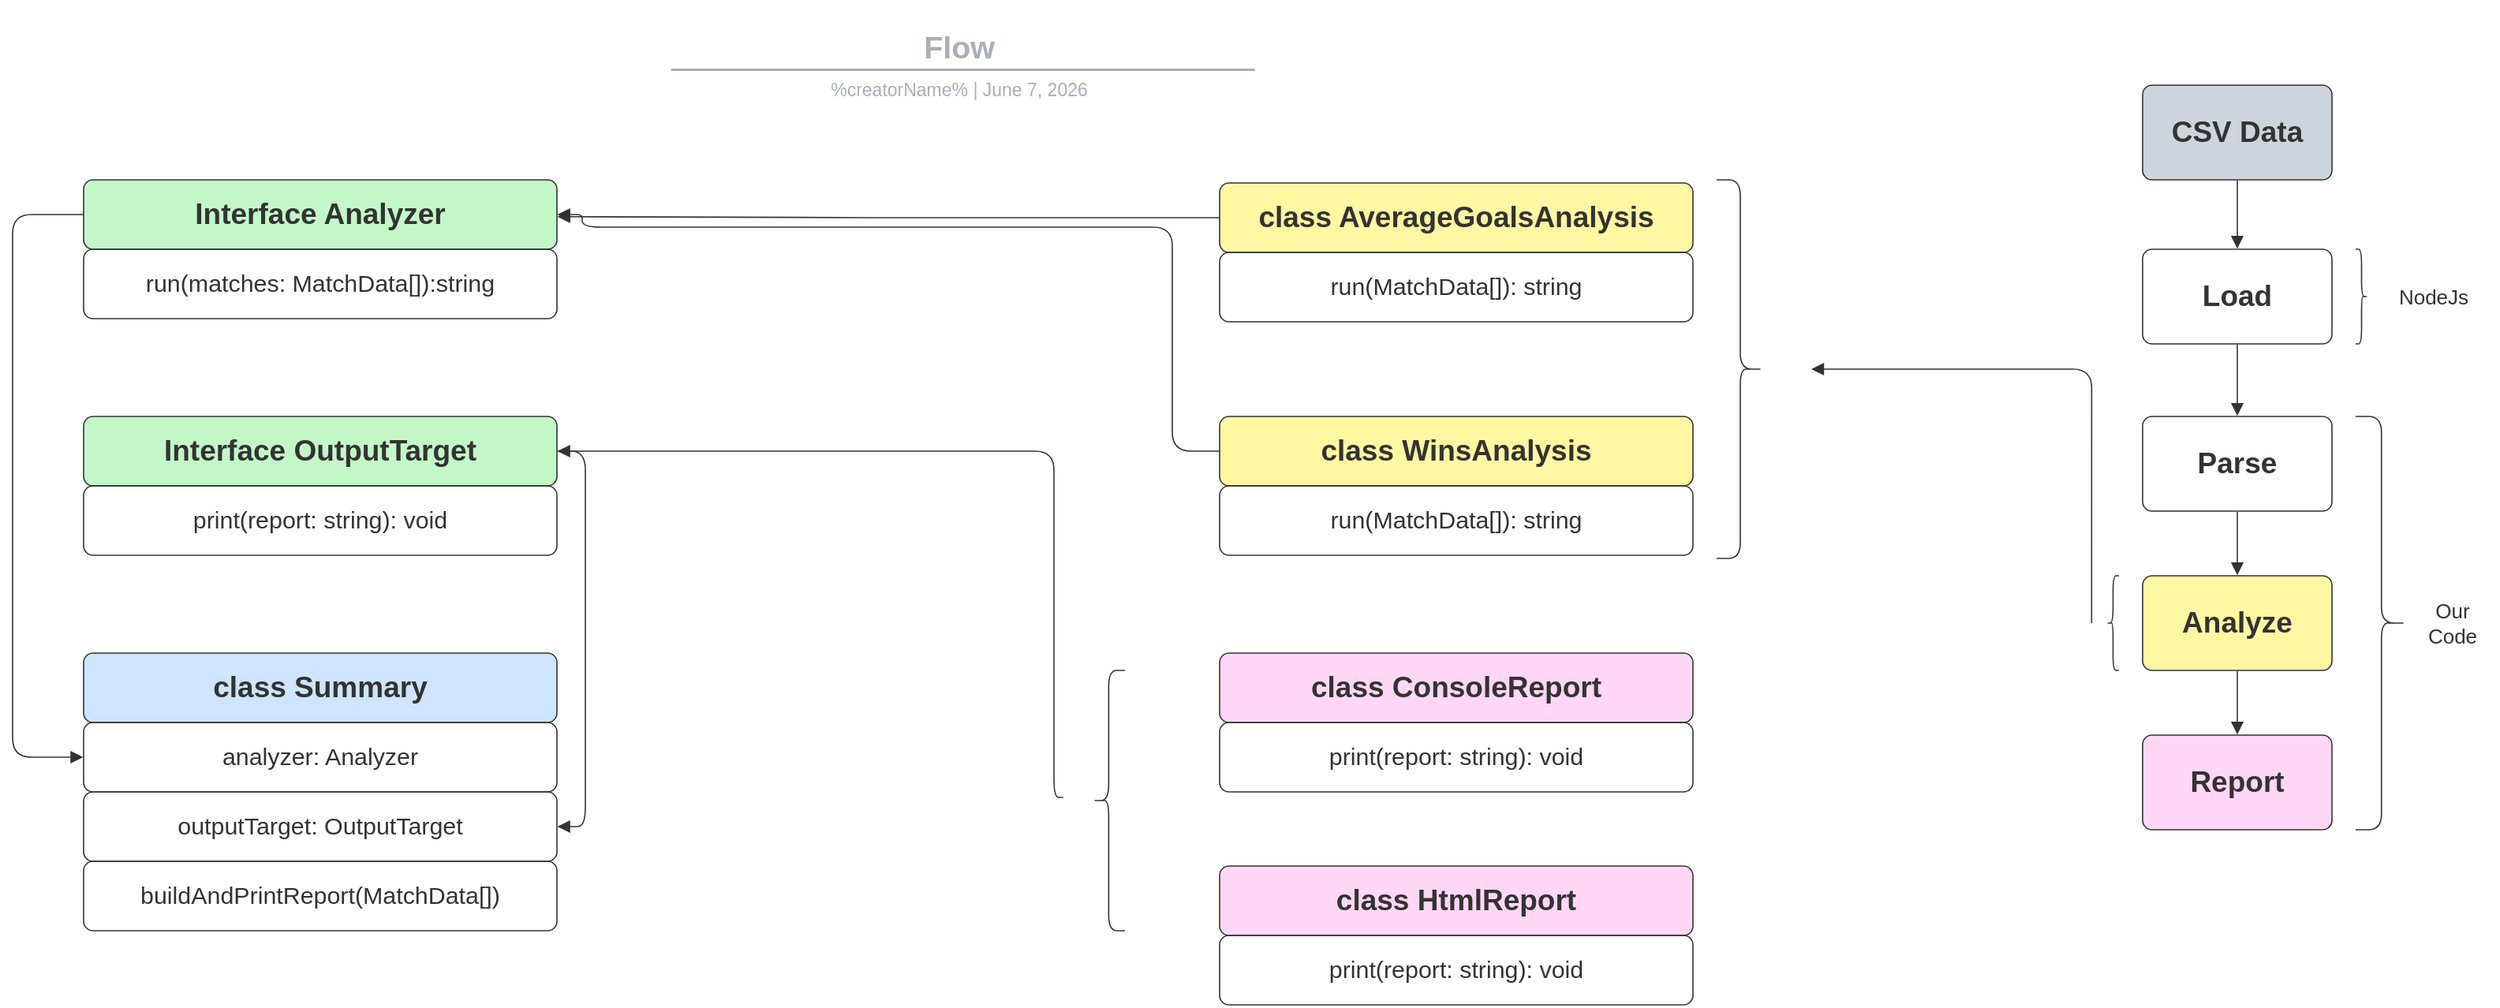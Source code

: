 <mxfile version="20.3.0" type="device"><diagram id="IsjsFwJ4SNvIDOiy58iA" name="Page-1"><mxGraphModel dx="946" dy="633" grid="1" gridSize="10" guides="1" tooltips="1" connect="1" arrows="1" fold="1" page="1" pageScale="1" pageWidth="850" pageHeight="1100" math="0" shadow="0"><root><mxCell id="0"/><mxCell id="1" parent="0"/><mxCell id="xR8NyhWTZ_dx3q4NoQDt-1" value="" style="group;dropTarget=0;pointerEvents=0;" vertex="1" parent="1"><mxGeometry x="340" y="37" width="640" height="58" as="geometry"/></mxCell><UserObject label="&lt;div style=&quot;display: flex; justify-content: center; text-align: center; align-items: baseline; font-size: 0; line-height: 1.25;margin-left: 7px;margin-right: 7px;margin-top: 2px;margin-top: -2px;&quot;&gt;&lt;span&gt;&lt;span style=&quot;font-size:19.7px;color:#a9afb8;font-weight: bold;&quot;&gt;Flow&#10;&lt;/span&gt;&lt;/span&gt;&lt;/div&gt;&lt;div style=&quot;display: flex; justify-content: center; text-align: center; align-items: baseline; font-size: 0; line-height: 1.25;margin-left: 7px;margin-right: 7px;margin-top: 2px;margin-top: -2px;&quot;&gt;&lt;span&gt;&lt;/span&gt;&lt;/div&gt;" lucidchartObjectId="o~pBI-dl2Far" id="xR8NyhWTZ_dx3q4NoQDt-2"><mxCell style="html=1;overflow=block;blockSpacing=1;whiteSpace=wrap;fontSize=13;spacing=3;strokeOpacity=0;fillOpacity=0;rounded=1;absoluteArcSize=1;arcSize=12;fillColor=#ffffff;strokeWidth=1.5;" vertex="1" parent="xR8NyhWTZ_dx3q4NoQDt-1"><mxGeometry width="640" height="57" as="geometry"/></mxCell></UserObject><UserObject label="%creatorName%  |  %date{mmmm d, yyyy}%" placeholders="1" lucidchartObjectId="o~pBZoW4vasx" id="xR8NyhWTZ_dx3q4NoQDt-3"><mxCell style="html=1;overflow=block;blockSpacing=1;whiteSpace=wrap;fontSize=11.5;fontColor=#a9afb8;align=center;spacingLeft=7;spacingRight=7;spacingTop=2;spacing=3;strokeOpacity=0;fillOpacity=0;rounded=1;absoluteArcSize=1;arcSize=12;fillColor=#ffffff;strokeWidth=1.5;" vertex="1" parent="xR8NyhWTZ_dx3q4NoQDt-1"><mxGeometry y="44" width="640" height="14" as="geometry"/></mxCell></UserObject><UserObject label="" lucidchartObjectId="o~pB9U.-gi-~" id="xR8NyhWTZ_dx3q4NoQDt-4"><mxCell style="html=1;jettySize=18;whiteSpace=wrap;fontSize=13;fontFamily=Helvetica;strokeColor=#a9afb8;strokeOpacity=100;strokeWidth=1.5;rounded=0;startArrow=none;endArrow=none;" edge="1" parent="xR8NyhWTZ_dx3q4NoQDt-1"><mxGeometry width="100" height="100" relative="1" as="geometry"><Array as="points"/><mxPoint x="137" y="43" as="sourcePoint"/><mxPoint x="507" y="43" as="targetPoint"/></mxGeometry></mxCell></UserObject><UserObject label="Interface Analyzer" lucidchartObjectId="XSC~udDAd2di" id="xR8NyhWTZ_dx3q4NoQDt-5"><mxCell style="html=1;overflow=block;blockSpacing=1;whiteSpace=wrap;fontSize=18.5;fontColor=#333333;fontStyle=1;align=center;spacing=9;strokeColor=#333333;strokeOpacity=100;fillOpacity=100;rounded=1;absoluteArcSize=1;arcSize=12;fillColor=#c3f7c8;strokeWidth=0.8;" vertex="1" parent="1"><mxGeometry x="105" y="150" width="300" height="44" as="geometry"/></mxCell></UserObject><UserObject label="run(matches: MatchData[]):string" lucidchartObjectId="ITC~9G~4jZZU" id="xR8NyhWTZ_dx3q4NoQDt-6"><mxCell style="html=1;overflow=block;blockSpacing=1;whiteSpace=wrap;fontSize=15.2;fontColor=#333333;align=center;spacing=9;strokeColor=#333333;strokeOpacity=100;fillOpacity=0;rounded=1;absoluteArcSize=1;arcSize=12;fillColor=#000000;strokeWidth=0.8;" vertex="1" parent="1"><mxGeometry x="105" y="194" width="300" height="44" as="geometry"/></mxCell></UserObject><UserObject label="Interface OutputTarget" lucidchartObjectId="CUC~dffWgwMq" id="xR8NyhWTZ_dx3q4NoQDt-7"><mxCell style="html=1;overflow=block;blockSpacing=1;whiteSpace=wrap;fontSize=18.5;fontColor=#333333;fontStyle=1;align=center;spacing=9;strokeColor=#333333;strokeOpacity=100;fillOpacity=100;rounded=1;absoluteArcSize=1;arcSize=12;fillColor=#c3f7c8;strokeWidth=0.8;" vertex="1" parent="1"><mxGeometry x="105" y="300" width="300" height="44" as="geometry"/></mxCell></UserObject><UserObject label="print(report: string): void" lucidchartObjectId="CUC~GjgY4L-z" id="xR8NyhWTZ_dx3q4NoQDt-8"><mxCell style="html=1;overflow=block;blockSpacing=1;whiteSpace=wrap;fontSize=15.2;fontColor=#333333;align=center;spacing=9;strokeColor=#333333;strokeOpacity=100;fillOpacity=0;rounded=1;absoluteArcSize=1;arcSize=12;fillColor=#000000;strokeWidth=0.8;" vertex="1" parent="1"><mxGeometry x="105" y="344" width="300" height="44" as="geometry"/></mxCell></UserObject><UserObject label="class AverageGoalsAnalysis" lucidchartObjectId="~UC~tEsCG7Dw" id="xR8NyhWTZ_dx3q4NoQDt-9"><mxCell style="html=1;overflow=block;blockSpacing=1;whiteSpace=wrap;fontSize=18.5;fontColor=#333333;fontStyle=1;align=center;spacing=9;strokeColor=#333333;strokeOpacity=100;fillOpacity=100;rounded=1;absoluteArcSize=1;arcSize=12;fillColor=#fff7a1;strokeWidth=0.8;" vertex="1" parent="1"><mxGeometry x="825" y="152" width="300" height="44" as="geometry"/></mxCell></UserObject><UserObject label="run(MatchData[]): string" lucidchartObjectId="~UC~odK4192v" id="xR8NyhWTZ_dx3q4NoQDt-10"><mxCell style="html=1;overflow=block;blockSpacing=1;whiteSpace=wrap;fontSize=15.2;fontColor=#333333;align=center;spacing=9;strokeColor=#333333;strokeOpacity=100;fillOpacity=0;rounded=1;absoluteArcSize=1;arcSize=12;fillColor=#000000;strokeWidth=0.8;" vertex="1" parent="1"><mxGeometry x="825" y="196" width="300" height="44" as="geometry"/></mxCell></UserObject><UserObject label="class WinsAnalysis" lucidchartObjectId="lWC~riHjjfsD" id="xR8NyhWTZ_dx3q4NoQDt-11"><mxCell style="html=1;overflow=block;blockSpacing=1;whiteSpace=wrap;fontSize=18.5;fontColor=#333333;fontStyle=1;align=center;spacing=9;strokeColor=#333333;strokeOpacity=100;fillOpacity=100;rounded=1;absoluteArcSize=1;arcSize=12;fillColor=#fff7a1;strokeWidth=0.8;" vertex="1" parent="1"><mxGeometry x="825" y="300" width="300" height="44" as="geometry"/></mxCell></UserObject><UserObject label="run(MatchData[]): string" lucidchartObjectId="lWC~CkeDkBgc" id="xR8NyhWTZ_dx3q4NoQDt-12"><mxCell style="html=1;overflow=block;blockSpacing=1;whiteSpace=wrap;fontSize=15.2;fontColor=#333333;align=center;spacing=9;strokeColor=#333333;strokeOpacity=100;fillOpacity=0;rounded=1;absoluteArcSize=1;arcSize=12;fillColor=#000000;strokeWidth=0.8;" vertex="1" parent="1"><mxGeometry x="825" y="344" width="300" height="44" as="geometry"/></mxCell></UserObject><UserObject label="class ConsoleReport" lucidchartObjectId="LWC~NZH0HxO-" id="xR8NyhWTZ_dx3q4NoQDt-13"><mxCell style="html=1;overflow=block;blockSpacing=1;whiteSpace=wrap;fontSize=18.5;fontColor=#333333;fontStyle=1;align=center;spacing=9;strokeColor=#333333;strokeOpacity=100;fillOpacity=100;rounded=1;absoluteArcSize=1;arcSize=12;fillColor=#ffd6f5;strokeWidth=0.8;" vertex="1" parent="1"><mxGeometry x="825" y="450" width="300" height="44" as="geometry"/></mxCell></UserObject><UserObject label="print(report: string): void" lucidchartObjectId="LWC~qQSSyrWv" id="xR8NyhWTZ_dx3q4NoQDt-14"><mxCell style="html=1;overflow=block;blockSpacing=1;whiteSpace=wrap;fontSize=15.2;fontColor=#333333;align=center;spacing=9;strokeColor=#333333;strokeOpacity=100;fillOpacity=0;rounded=1;absoluteArcSize=1;arcSize=12;fillColor=#000000;strokeWidth=0.8;" vertex="1" parent="1"><mxGeometry x="825" y="494" width="300" height="44" as="geometry"/></mxCell></UserObject><UserObject label="class HtmlReport" lucidchartObjectId="GXC~Y0-5bQAH" id="xR8NyhWTZ_dx3q4NoQDt-15"><mxCell style="html=1;overflow=block;blockSpacing=1;whiteSpace=wrap;fontSize=18.5;fontColor=#333333;fontStyle=1;align=center;spacing=9;strokeColor=#333333;strokeOpacity=100;fillOpacity=100;rounded=1;absoluteArcSize=1;arcSize=12;fillColor=#ffd6f5;strokeWidth=0.8;" vertex="1" parent="1"><mxGeometry x="825" y="585" width="300" height="44" as="geometry"/></mxCell></UserObject><UserObject label="print(report: string): void" lucidchartObjectId="GXC~sqzYbfSU" id="xR8NyhWTZ_dx3q4NoQDt-16"><mxCell style="html=1;overflow=block;blockSpacing=1;whiteSpace=wrap;fontSize=15.2;fontColor=#333333;align=center;spacing=9;strokeColor=#333333;strokeOpacity=100;fillOpacity=0;rounded=1;absoluteArcSize=1;arcSize=12;fillColor=#000000;strokeWidth=0.8;" vertex="1" parent="1"><mxGeometry x="825" y="629" width="300" height="44" as="geometry"/></mxCell></UserObject><UserObject label="class Summary" lucidchartObjectId="2XC~RriNildo" id="xR8NyhWTZ_dx3q4NoQDt-17"><mxCell style="html=1;overflow=block;blockSpacing=1;whiteSpace=wrap;fontSize=18.5;fontColor=#333333;fontStyle=1;align=center;spacing=9;strokeColor=#333333;strokeOpacity=100;fillOpacity=100;rounded=1;absoluteArcSize=1;arcSize=12;fillColor=#cfe4ff;strokeWidth=0.8;" vertex="1" parent="1"><mxGeometry x="105" y="450" width="300" height="44" as="geometry"/></mxCell></UserObject><UserObject label="analyzer: Analyzer" lucidchartObjectId="2XC~bRWGXSxG" id="xR8NyhWTZ_dx3q4NoQDt-18"><mxCell style="html=1;overflow=block;blockSpacing=1;whiteSpace=wrap;fontSize=15.2;fontColor=#333333;align=center;spacing=9;strokeColor=#333333;strokeOpacity=100;fillOpacity=0;rounded=1;absoluteArcSize=1;arcSize=12;fillColor=#000000;strokeWidth=0.8;" vertex="1" parent="1"><mxGeometry x="105" y="494" width="300" height="44" as="geometry"/></mxCell></UserObject><UserObject label="outputTarget: OutputTarget" lucidchartObjectId=".XC~gSQcw87v" id="xR8NyhWTZ_dx3q4NoQDt-19"><mxCell style="html=1;overflow=block;blockSpacing=1;whiteSpace=wrap;fontSize=15.2;fontColor=#333333;align=center;spacing=9;strokeColor=#333333;strokeOpacity=100;fillOpacity=0;rounded=1;absoluteArcSize=1;arcSize=12;fillColor=#000000;strokeWidth=0.8;" vertex="1" parent="1"><mxGeometry x="105" y="538" width="300" height="44" as="geometry"/></mxCell></UserObject><UserObject label="buildAndPrintReport(MatchData[])" lucidchartObjectId="cYC~l4viqA8d" id="xR8NyhWTZ_dx3q4NoQDt-20"><mxCell style="html=1;overflow=block;blockSpacing=1;whiteSpace=wrap;fontSize=15.2;fontColor=#333333;align=center;spacing=9;strokeColor=#333333;strokeOpacity=100;fillOpacity=0;rounded=1;absoluteArcSize=1;arcSize=12;fillColor=#000000;strokeWidth=0.8;" vertex="1" parent="1"><mxGeometry x="105" y="582" width="300" height="44" as="geometry"/></mxCell></UserObject><UserObject label="" lucidchartObjectId="P2C~Ou9soNAn" id="xR8NyhWTZ_dx3q4NoQDt-21"><mxCell style="html=1;jettySize=18;whiteSpace=wrap;fontSize=13;strokeColor=#333333;strokeOpacity=100;strokeWidth=0.8;rounded=1;arcSize=24;edgeStyle=orthogonalEdgeStyle;startArrow=none;endArrow=block;endFill=1;exitX=-0.001;exitY=0.5;exitPerimeter=0;entryX=1.001;entryY=0.5;entryPerimeter=0;" edge="1" parent="1" source="xR8NyhWTZ_dx3q4NoQDt-11" target="xR8NyhWTZ_dx3q4NoQDt-5"><mxGeometry width="100" height="100" relative="1" as="geometry"><Array as="points"><mxPoint x="795" y="322"/><mxPoint x="795" y="180"/><mxPoint x="421" y="180"/><mxPoint x="421" y="172"/></Array></mxGeometry></mxCell></UserObject><UserObject label="" lucidchartObjectId="b4C~KwEHEQwe" id="xR8NyhWTZ_dx3q4NoQDt-22"><mxCell style="html=1;jettySize=18;whiteSpace=wrap;fontSize=13;strokeColor=#333333;strokeOpacity=100;strokeWidth=0.8;rounded=1;arcSize=24;edgeStyle=orthogonalEdgeStyle;startArrow=none;endArrow=block;endFill=1;exitX=-0.001;exitY=0.5;exitPerimeter=0;entryX=-0.001;entryY=0.5;entryPerimeter=0;" edge="1" parent="1" source="xR8NyhWTZ_dx3q4NoQDt-5" target="xR8NyhWTZ_dx3q4NoQDt-18"><mxGeometry width="100" height="100" relative="1" as="geometry"><Array as="points"><mxPoint x="60" y="172"/><mxPoint x="60" y="516"/></Array></mxGeometry></mxCell></UserObject><UserObject label="" lucidchartObjectId="o4C~A_ItNeXb" id="xR8NyhWTZ_dx3q4NoQDt-23"><mxCell style="html=1;jettySize=18;whiteSpace=wrap;fontSize=13;strokeColor=#333333;strokeOpacity=100;strokeWidth=0.8;rounded=1;arcSize=24;edgeStyle=orthogonalEdgeStyle;startArrow=none;endArrow=block;endFill=1;exitX=1.001;exitY=0.5;exitPerimeter=0;entryX=1.001;entryY=0.5;entryPerimeter=0;" edge="1" parent="1" source="xR8NyhWTZ_dx3q4NoQDt-7" target="xR8NyhWTZ_dx3q4NoQDt-19"><mxGeometry width="100" height="100" relative="1" as="geometry"><Array as="points"/></mxGeometry></mxCell></UserObject><mxCell id="xR8NyhWTZ_dx3q4NoQDt-24" value="" style="points=[[0.348,0.488,0]];strokeColor=none;fillColor=none;whiteSpace=wrap;fontSize=13;align=center;spacing=3.8;strokeOpacity=100;fillOpacity=100;rounded=1;absoluteArcSize=1;arcSize=12;strokeWidth=0.8;html=1;" vertex="1" parent="1"><mxGeometry x="705" y="461" width="60" height="165" as="geometry"/></mxCell><mxCell id="xR8NyhWTZ_dx3q4NoQDt-25" value="" style="shape=curlyBracket;rounded=1;whiteSpace=wrap;fontSize=13;align=center;spacing=3.8;strokeColor=#333333;strokeOpacity=100;fillOpacity=100;fillColor=#ffffff;strokeWidth=0.8;" vertex="1" parent="xR8NyhWTZ_dx3q4NoQDt-24"><mxGeometry x="39.375" width="20.625" height="165" as="geometry"/></mxCell><mxCell id="xR8NyhWTZ_dx3q4NoQDt-26" value="" style="strokeColor=none;fillColor=none;whiteSpace=wrap;fontSize=13;align=center;spacing=3.8;strokeOpacity=100;fillOpacity=100;rounded=1;absoluteArcSize=1;arcSize=12;strokeWidth=0.8;" vertex="1" parent="xR8NyhWTZ_dx3q4NoQDt-24"><mxGeometry width="39.375" height="165" as="geometry"/></mxCell><UserObject label="" lucidchartObjectId="Q5C~xHHWVtcp" id="xR8NyhWTZ_dx3q4NoQDt-27"><mxCell style="html=1;jettySize=18;whiteSpace=wrap;fontSize=13;strokeColor=#333333;strokeOpacity=100;strokeWidth=0.8;rounded=1;arcSize=24;edgeStyle=orthogonalEdgeStyle;startArrow=none;endArrow=block;endFill=1;exitX=0.348;exitY=0.488;exitPerimeter=0;entryX=1.001;entryY=0.5;entryPerimeter=0;" edge="1" parent="1" source="xR8NyhWTZ_dx3q4NoQDt-24" target="xR8NyhWTZ_dx3q4NoQDt-7"><mxGeometry width="100" height="100" relative="1" as="geometry"><Array as="points"><mxPoint x="720" y="322"/></Array></mxGeometry></mxCell></UserObject><UserObject label="" lucidchartObjectId="i7C~sGoEaUB6" id="xR8NyhWTZ_dx3q4NoQDt-28"><mxCell style="html=1;jettySize=18;whiteSpace=wrap;fontSize=13;strokeColor=#333333;strokeOpacity=100;strokeWidth=0.8;rounded=1;arcSize=24;edgeStyle=orthogonalEdgeStyle;startArrow=none;endArrow=block;endFill=1;exitX=-0.001;exitY=0.5;exitPerimeter=0;entryX=1.001;entryY=0.531;entryPerimeter=0;" edge="1" parent="1" source="xR8NyhWTZ_dx3q4NoQDt-9" target="xR8NyhWTZ_dx3q4NoQDt-5"><mxGeometry width="100" height="100" relative="1" as="geometry"><Array as="points"/></mxGeometry></mxCell></UserObject><UserObject label="CSV Data" lucidchartObjectId="I_C~bsoLPtVZ" id="xR8NyhWTZ_dx3q4NoQDt-29"><mxCell style="html=1;overflow=block;blockSpacing=1;whiteSpace=wrap;fontSize=18.5;fontColor=#333333;fontStyle=1;align=center;spacing=9;strokeColor=#333333;strokeOpacity=100;fillOpacity=100;rounded=1;absoluteArcSize=1;arcSize=12;fillColor=#ced4db;strokeWidth=0.8;" vertex="1" parent="1"><mxGeometry x="1410" y="90" width="120" height="60" as="geometry"/></mxCell></UserObject><UserObject label="Load" lucidchartObjectId="j.C~AWs.v02y" id="xR8NyhWTZ_dx3q4NoQDt-30"><mxCell style="html=1;overflow=block;blockSpacing=1;whiteSpace=wrap;fontSize=18.5;fontColor=#333333;fontStyle=1;align=center;spacing=9;strokeColor=#333333;strokeOpacity=100;fillOpacity=100;rounded=1;absoluteArcSize=1;arcSize=12;fillColor=#ffffff;strokeWidth=0.8;" vertex="1" parent="1"><mxGeometry x="1410" y="194" width="120" height="60" as="geometry"/></mxCell></UserObject><UserObject label="Parse" lucidchartObjectId="m.C~0eUV54MT" id="xR8NyhWTZ_dx3q4NoQDt-31"><mxCell style="html=1;overflow=block;blockSpacing=1;whiteSpace=wrap;fontSize=18.5;fontColor=#333333;fontStyle=1;align=center;spacing=9;strokeColor=#333333;strokeOpacity=100;fillOpacity=100;rounded=1;absoluteArcSize=1;arcSize=12;fillColor=#ffffff;strokeWidth=0.8;" vertex="1" parent="1"><mxGeometry x="1410" y="300" width="120" height="60" as="geometry"/></mxCell></UserObject><UserObject label="Analyze" lucidchartObjectId="n.C~1fo7OS2O" id="xR8NyhWTZ_dx3q4NoQDt-32"><mxCell style="html=1;overflow=block;blockSpacing=1;whiteSpace=wrap;fontSize=18.5;fontColor=#333333;fontStyle=1;align=center;spacing=9;strokeColor=#333333;strokeOpacity=100;fillOpacity=100;rounded=1;absoluteArcSize=1;arcSize=12;fillColor=#fff7a1;strokeWidth=0.8;" vertex="1" parent="1"><mxGeometry x="1410" y="401" width="120" height="60" as="geometry"/></mxCell></UserObject><UserObject label="Report" lucidchartObjectId="n.C~IoxmSzmI" id="xR8NyhWTZ_dx3q4NoQDt-33"><mxCell style="html=1;overflow=block;blockSpacing=1;whiteSpace=wrap;fontSize=18.5;fontColor=#333333;fontStyle=1;align=center;spacing=9;strokeColor=#333333;strokeOpacity=100;fillOpacity=100;rounded=1;absoluteArcSize=1;arcSize=12;fillColor=#ffd6f5;strokeWidth=0.8;" vertex="1" parent="1"><mxGeometry x="1410" y="502" width="120" height="60" as="geometry"/></mxCell></UserObject><UserObject label="" lucidchartObjectId="qaD~FBIl81z-" id="xR8NyhWTZ_dx3q4NoQDt-34"><mxCell style="html=1;jettySize=18;whiteSpace=wrap;fontSize=13;strokeColor=#333333;strokeOpacity=100;strokeWidth=0.8;rounded=1;arcSize=24;edgeStyle=orthogonalEdgeStyle;startArrow=none;endArrow=block;endFill=1;exitX=0.5;exitY=1.006;exitPerimeter=0;entryX=0.5;entryY=-0.006;entryPerimeter=0;" edge="1" parent="1" source="xR8NyhWTZ_dx3q4NoQDt-29" target="xR8NyhWTZ_dx3q4NoQDt-30"><mxGeometry width="100" height="100" relative="1" as="geometry"><Array as="points"/></mxGeometry></mxCell></UserObject><UserObject label="" lucidchartObjectId="BaD~zp~8LMCL" id="xR8NyhWTZ_dx3q4NoQDt-35"><mxCell style="html=1;jettySize=18;whiteSpace=wrap;fontSize=13;strokeColor=#333333;strokeOpacity=100;strokeWidth=0.8;rounded=1;arcSize=24;edgeStyle=orthogonalEdgeStyle;startArrow=none;endArrow=block;endFill=1;exitX=0.5;exitY=1.006;exitPerimeter=0;entryX=0.5;entryY=-0.006;entryPerimeter=0;" edge="1" parent="1" source="xR8NyhWTZ_dx3q4NoQDt-30" target="xR8NyhWTZ_dx3q4NoQDt-31"><mxGeometry width="100" height="100" relative="1" as="geometry"><Array as="points"/></mxGeometry></mxCell></UserObject><UserObject label="" lucidchartObjectId="HaD~oGDoMwVg" id="xR8NyhWTZ_dx3q4NoQDt-36"><mxCell style="html=1;jettySize=18;whiteSpace=wrap;fontSize=13;strokeColor=#333333;strokeOpacity=100;strokeWidth=0.8;rounded=1;arcSize=24;edgeStyle=orthogonalEdgeStyle;startArrow=none;endArrow=block;endFill=1;exitX=0.5;exitY=1.006;exitPerimeter=0;entryX=0.5;entryY=-0.006;entryPerimeter=0;" edge="1" parent="1" source="xR8NyhWTZ_dx3q4NoQDt-31" target="xR8NyhWTZ_dx3q4NoQDt-32"><mxGeometry width="100" height="100" relative="1" as="geometry"><Array as="points"/></mxGeometry></mxCell></UserObject><UserObject label="" lucidchartObjectId="NaD~LWAZEYTX" id="xR8NyhWTZ_dx3q4NoQDt-37"><mxCell style="html=1;jettySize=18;whiteSpace=wrap;fontSize=13;strokeColor=#333333;strokeOpacity=100;strokeWidth=0.8;rounded=1;arcSize=24;edgeStyle=orthogonalEdgeStyle;startArrow=none;endArrow=block;endFill=1;exitX=0.5;exitY=1.006;exitPerimeter=0;entryX=0.5;entryY=-0.006;entryPerimeter=0;" edge="1" parent="1" source="xR8NyhWTZ_dx3q4NoQDt-32" target="xR8NyhWTZ_dx3q4NoQDt-33"><mxGeometry width="100" height="100" relative="1" as="geometry"><Array as="points"/></mxGeometry></mxCell></UserObject><mxCell id="xR8NyhWTZ_dx3q4NoQDt-38" value="" style="strokeColor=none;fillColor=none;whiteSpace=wrap;fontSize=13;fontColor=#333333;align=center;spacing=3.8;strokeOpacity=100;fillOpacity=100;rounded=1;absoluteArcSize=1;arcSize=12;strokeWidth=0.8;html=1;" vertex="1" parent="1"><mxGeometry x="1545" y="300" width="90" height="262" as="geometry"/></mxCell><mxCell id="xR8NyhWTZ_dx3q4NoQDt-39" value="" style="shape=curlyBracket;rounded=1;flipH=1;whiteSpace=wrap;fontSize=13;fontColor=#333333;align=center;spacing=3.8;strokeColor=#333333;strokeOpacity=100;fillOpacity=100;fillColor=#ffffff;strokeWidth=0.8;" vertex="1" parent="xR8NyhWTZ_dx3q4NoQDt-38"><mxGeometry width="32.75" height="262" as="geometry"/></mxCell><mxCell id="xR8NyhWTZ_dx3q4NoQDt-40" value="Our Code" style="strokeColor=none;fillColor=none;whiteSpace=wrap;fontSize=13;fontColor=#333333;align=center;spacing=3.8;strokeOpacity=100;fillOpacity=100;rounded=1;absoluteArcSize=1;arcSize=12;strokeWidth=0.8;" vertex="1" parent="xR8NyhWTZ_dx3q4NoQDt-38"><mxGeometry x="32.75" width="57.25" height="262" as="geometry"/></mxCell><mxCell id="xR8NyhWTZ_dx3q4NoQDt-41" value="" style="strokeColor=none;fillColor=none;whiteSpace=wrap;fontSize=13;fontColor=#333333;align=center;spacing=3.8;strokeOpacity=100;fillOpacity=100;rounded=1;absoluteArcSize=1;arcSize=12;strokeWidth=0.8;html=1;" vertex="1" parent="1"><mxGeometry x="1545" y="194" width="90" height="60" as="geometry"/></mxCell><mxCell id="xR8NyhWTZ_dx3q4NoQDt-42" value="" style="shape=curlyBracket;rounded=1;flipH=1;whiteSpace=wrap;fontSize=13;fontColor=#333333;align=center;spacing=3.8;strokeColor=#333333;strokeOpacity=100;fillOpacity=100;fillColor=#ffffff;strokeWidth=0.8;" vertex="1" parent="xR8NyhWTZ_dx3q4NoQDt-41"><mxGeometry width="7.5" height="60" as="geometry"/></mxCell><mxCell id="xR8NyhWTZ_dx3q4NoQDt-43" value="NodeJs" style="strokeColor=none;fillColor=none;whiteSpace=wrap;fontSize=13;fontColor=#333333;align=center;spacing=3.8;strokeOpacity=100;fillOpacity=100;rounded=1;absoluteArcSize=1;arcSize=12;strokeWidth=0.8;" vertex="1" parent="xR8NyhWTZ_dx3q4NoQDt-41"><mxGeometry x="7.5" width="82.5" height="60" as="geometry"/></mxCell><mxCell id="xR8NyhWTZ_dx3q4NoQDt-44" value="" style="strokeColor=none;fillColor=none;whiteSpace=wrap;fontSize=13;align=center;spacing=3.8;strokeOpacity=100;fillOpacity=100;rounded=1;absoluteArcSize=1;arcSize=12;strokeWidth=0.8;html=1;" vertex="1" parent="1"><mxGeometry x="1335" y="401" width="60" height="60" as="geometry"/></mxCell><mxCell id="xR8NyhWTZ_dx3q4NoQDt-45" value="" style="shape=curlyBracket;rounded=1;whiteSpace=wrap;fontSize=13;align=center;spacing=3.8;strokeColor=#333333;strokeOpacity=100;fillOpacity=100;fillColor=#ffffff;strokeWidth=0.8;" vertex="1" parent="xR8NyhWTZ_dx3q4NoQDt-44"><mxGeometry x="52.5" width="7.5" height="60" as="geometry"/></mxCell><mxCell id="xR8NyhWTZ_dx3q4NoQDt-46" value="" style="strokeColor=none;fillColor=none;whiteSpace=wrap;fontSize=13;align=center;spacing=3.8;strokeOpacity=100;fillOpacity=100;rounded=1;absoluteArcSize=1;arcSize=12;strokeWidth=0.8;" vertex="1" parent="xR8NyhWTZ_dx3q4NoQDt-44"><mxGeometry width="52.5" height="60" as="geometry"/></mxCell><UserObject label="" lucidchartObjectId="bgD~f4AzRpUR" id="xR8NyhWTZ_dx3q4NoQDt-47"><mxCell style="html=1;jettySize=18;whiteSpace=wrap;fontSize=13;strokeColor=#333333;strokeOpacity=100;strokeWidth=0.8;rounded=1;arcSize=24;edgeStyle=orthogonalEdgeStyle;startArrow=none;endArrow=block;endFill=1;exitX=0.711;exitY=0.5;exitPerimeter=0;" edge="1" parent="1" source="xR8NyhWTZ_dx3q4NoQDt-44"><mxGeometry width="100" height="100" relative="1" as="geometry"><Array as="points"><mxPoint x="1378" y="270"/></Array><mxPoint x="1200" y="270" as="targetPoint"/></mxGeometry></mxCell></UserObject><mxCell id="xR8NyhWTZ_dx3q4NoQDt-48" value="" style="strokeColor=none;fillColor=none;whiteSpace=wrap;fontSize=13;align=center;spacing=3.8;strokeOpacity=100;fillOpacity=100;rounded=1;absoluteArcSize=1;arcSize=12;strokeWidth=0.8;html=1;" vertex="1" parent="1"><mxGeometry x="1140" y="150" width="60" height="240" as="geometry"/></mxCell><mxCell id="xR8NyhWTZ_dx3q4NoQDt-49" value="" style="shape=curlyBracket;rounded=1;flipH=1;whiteSpace=wrap;fontSize=13;align=center;spacing=3.8;strokeColor=#333333;strokeOpacity=100;fillOpacity=100;fillColor=#ffffff;strokeWidth=0.8;" vertex="1" parent="xR8NyhWTZ_dx3q4NoQDt-48"><mxGeometry width="30" height="240" as="geometry"/></mxCell><mxCell id="xR8NyhWTZ_dx3q4NoQDt-50" value="" style="strokeColor=none;fillColor=none;whiteSpace=wrap;fontSize=13;align=center;spacing=3.8;strokeOpacity=100;fillOpacity=100;rounded=1;absoluteArcSize=1;arcSize=12;strokeWidth=0.8;" vertex="1" parent="xR8NyhWTZ_dx3q4NoQDt-48"><mxGeometry x="30" width="30" height="240" as="geometry"/></mxCell></root></mxGraphModel></diagram></mxfile>